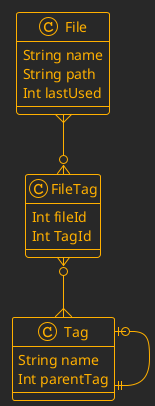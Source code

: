 @startuml
!theme crt-amber
class File {
  String name
  String path
  Int lastUsed
}

File }--o{ FileTag

class FileTag {
  Int fileId
  Int TagId
}

FileTag }o--{ Tag

class Tag {
  String name
  Int parentTag
}

Tag |o--|| Tag
@enduml
